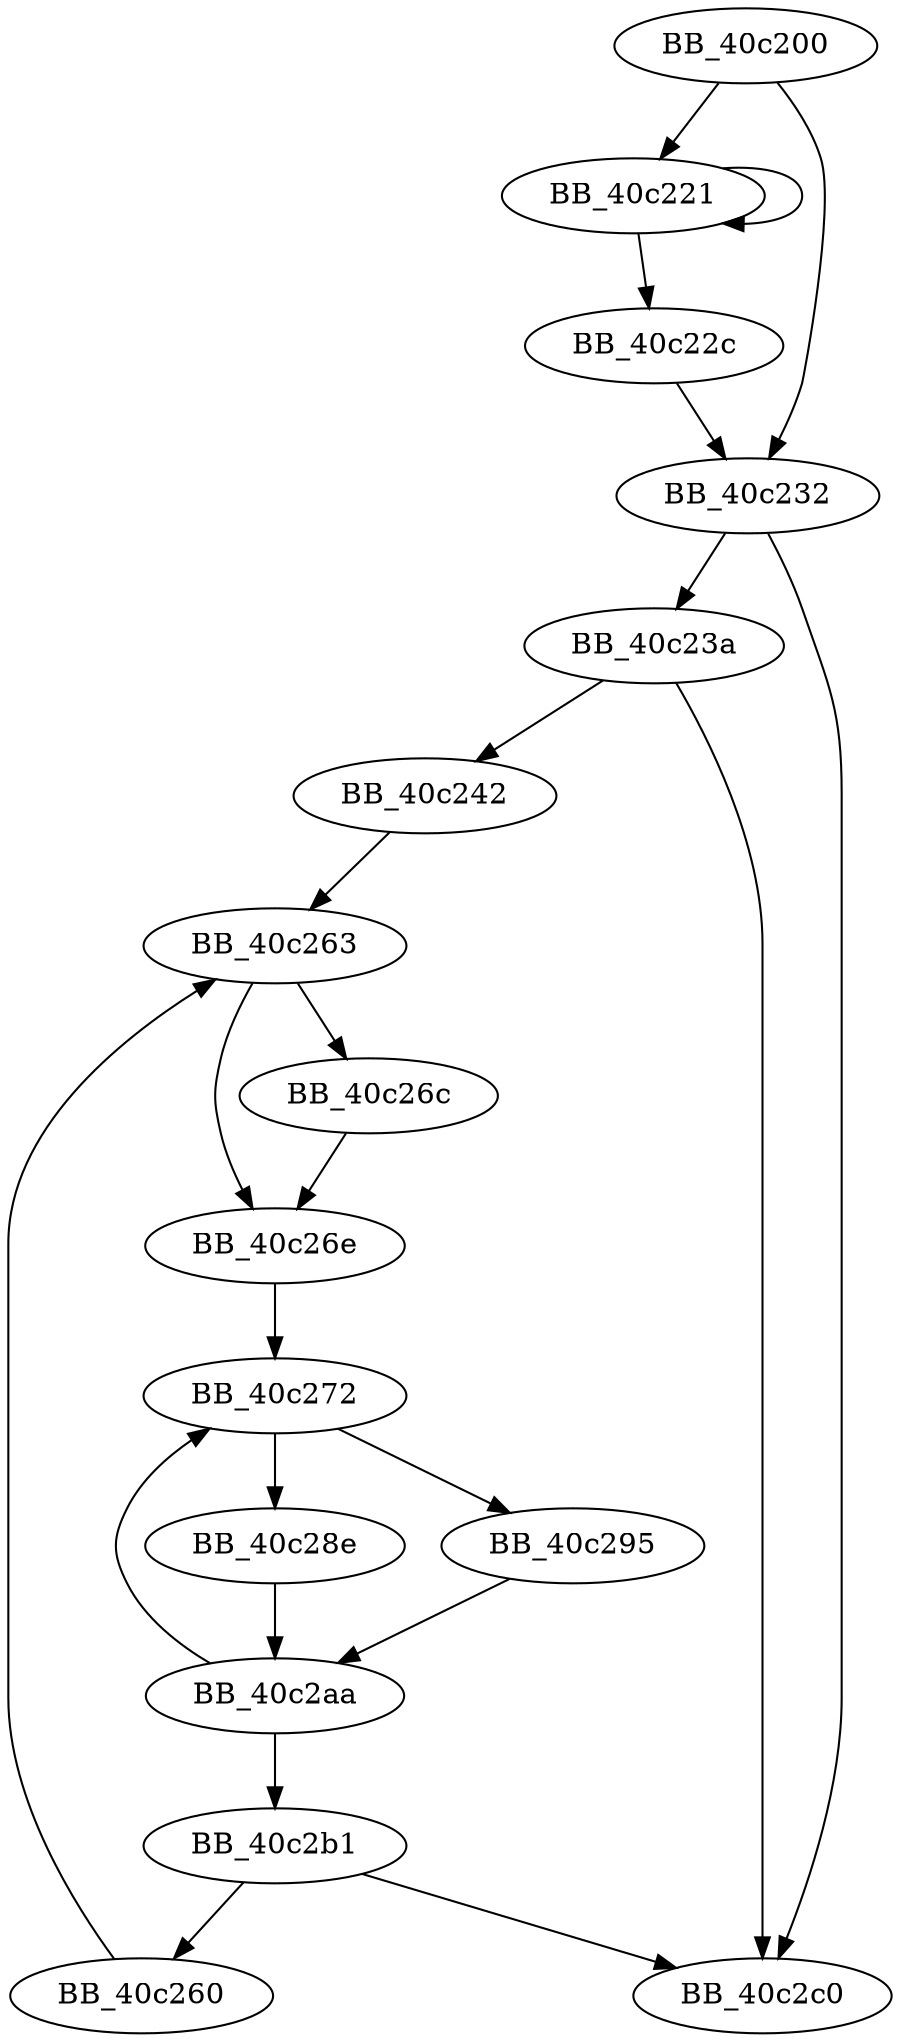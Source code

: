 DiGraph sub_40C200{
BB_40c200->BB_40c221
BB_40c200->BB_40c232
BB_40c221->BB_40c221
BB_40c221->BB_40c22c
BB_40c22c->BB_40c232
BB_40c232->BB_40c23a
BB_40c232->BB_40c2c0
BB_40c23a->BB_40c242
BB_40c23a->BB_40c2c0
BB_40c242->BB_40c263
BB_40c260->BB_40c263
BB_40c263->BB_40c26c
BB_40c263->BB_40c26e
BB_40c26c->BB_40c26e
BB_40c26e->BB_40c272
BB_40c272->BB_40c28e
BB_40c272->BB_40c295
BB_40c28e->BB_40c2aa
BB_40c295->BB_40c2aa
BB_40c2aa->BB_40c272
BB_40c2aa->BB_40c2b1
BB_40c2b1->BB_40c260
BB_40c2b1->BB_40c2c0
}
